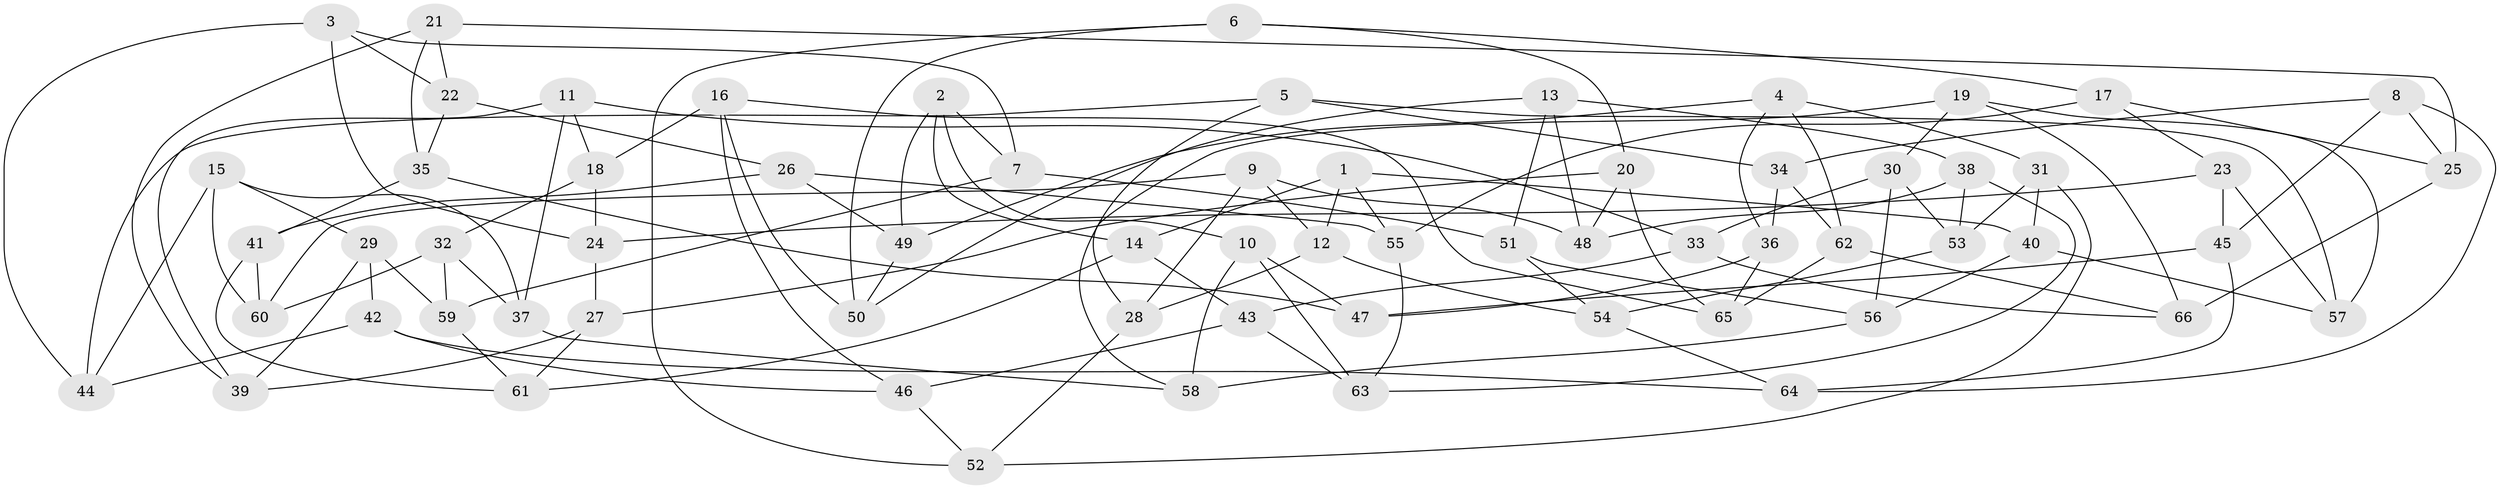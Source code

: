 // coarse degree distribution, {6: 0.5128205128205128, 5: 0.1794871794871795, 4: 0.28205128205128205, 3: 0.02564102564102564}
// Generated by graph-tools (version 1.1) at 2025/42/03/06/25 10:42:17]
// undirected, 66 vertices, 132 edges
graph export_dot {
graph [start="1"]
  node [color=gray90,style=filled];
  1;
  2;
  3;
  4;
  5;
  6;
  7;
  8;
  9;
  10;
  11;
  12;
  13;
  14;
  15;
  16;
  17;
  18;
  19;
  20;
  21;
  22;
  23;
  24;
  25;
  26;
  27;
  28;
  29;
  30;
  31;
  32;
  33;
  34;
  35;
  36;
  37;
  38;
  39;
  40;
  41;
  42;
  43;
  44;
  45;
  46;
  47;
  48;
  49;
  50;
  51;
  52;
  53;
  54;
  55;
  56;
  57;
  58;
  59;
  60;
  61;
  62;
  63;
  64;
  65;
  66;
  1 -- 12;
  1 -- 55;
  1 -- 14;
  1 -- 40;
  2 -- 49;
  2 -- 14;
  2 -- 7;
  2 -- 10;
  3 -- 24;
  3 -- 44;
  3 -- 7;
  3 -- 22;
  4 -- 49;
  4 -- 62;
  4 -- 31;
  4 -- 36;
  5 -- 44;
  5 -- 34;
  5 -- 57;
  5 -- 28;
  6 -- 17;
  6 -- 50;
  6 -- 20;
  6 -- 52;
  7 -- 51;
  7 -- 59;
  8 -- 45;
  8 -- 25;
  8 -- 34;
  8 -- 64;
  9 -- 28;
  9 -- 12;
  9 -- 48;
  9 -- 60;
  10 -- 47;
  10 -- 58;
  10 -- 63;
  11 -- 39;
  11 -- 37;
  11 -- 18;
  11 -- 33;
  12 -- 54;
  12 -- 28;
  13 -- 38;
  13 -- 48;
  13 -- 50;
  13 -- 51;
  14 -- 61;
  14 -- 43;
  15 -- 44;
  15 -- 37;
  15 -- 60;
  15 -- 29;
  16 -- 18;
  16 -- 50;
  16 -- 46;
  16 -- 65;
  17 -- 25;
  17 -- 23;
  17 -- 55;
  18 -- 24;
  18 -- 32;
  19 -- 30;
  19 -- 58;
  19 -- 66;
  19 -- 57;
  20 -- 65;
  20 -- 48;
  20 -- 27;
  21 -- 25;
  21 -- 35;
  21 -- 39;
  21 -- 22;
  22 -- 26;
  22 -- 35;
  23 -- 45;
  23 -- 57;
  23 -- 24;
  24 -- 27;
  25 -- 66;
  26 -- 55;
  26 -- 41;
  26 -- 49;
  27 -- 61;
  27 -- 39;
  28 -- 52;
  29 -- 59;
  29 -- 39;
  29 -- 42;
  30 -- 56;
  30 -- 53;
  30 -- 33;
  31 -- 40;
  31 -- 52;
  31 -- 53;
  32 -- 37;
  32 -- 60;
  32 -- 59;
  33 -- 43;
  33 -- 66;
  34 -- 62;
  34 -- 36;
  35 -- 47;
  35 -- 41;
  36 -- 65;
  36 -- 47;
  37 -- 58;
  38 -- 48;
  38 -- 63;
  38 -- 53;
  40 -- 56;
  40 -- 57;
  41 -- 61;
  41 -- 60;
  42 -- 44;
  42 -- 46;
  42 -- 64;
  43 -- 63;
  43 -- 46;
  45 -- 47;
  45 -- 64;
  46 -- 52;
  49 -- 50;
  51 -- 56;
  51 -- 54;
  53 -- 54;
  54 -- 64;
  55 -- 63;
  56 -- 58;
  59 -- 61;
  62 -- 65;
  62 -- 66;
}
